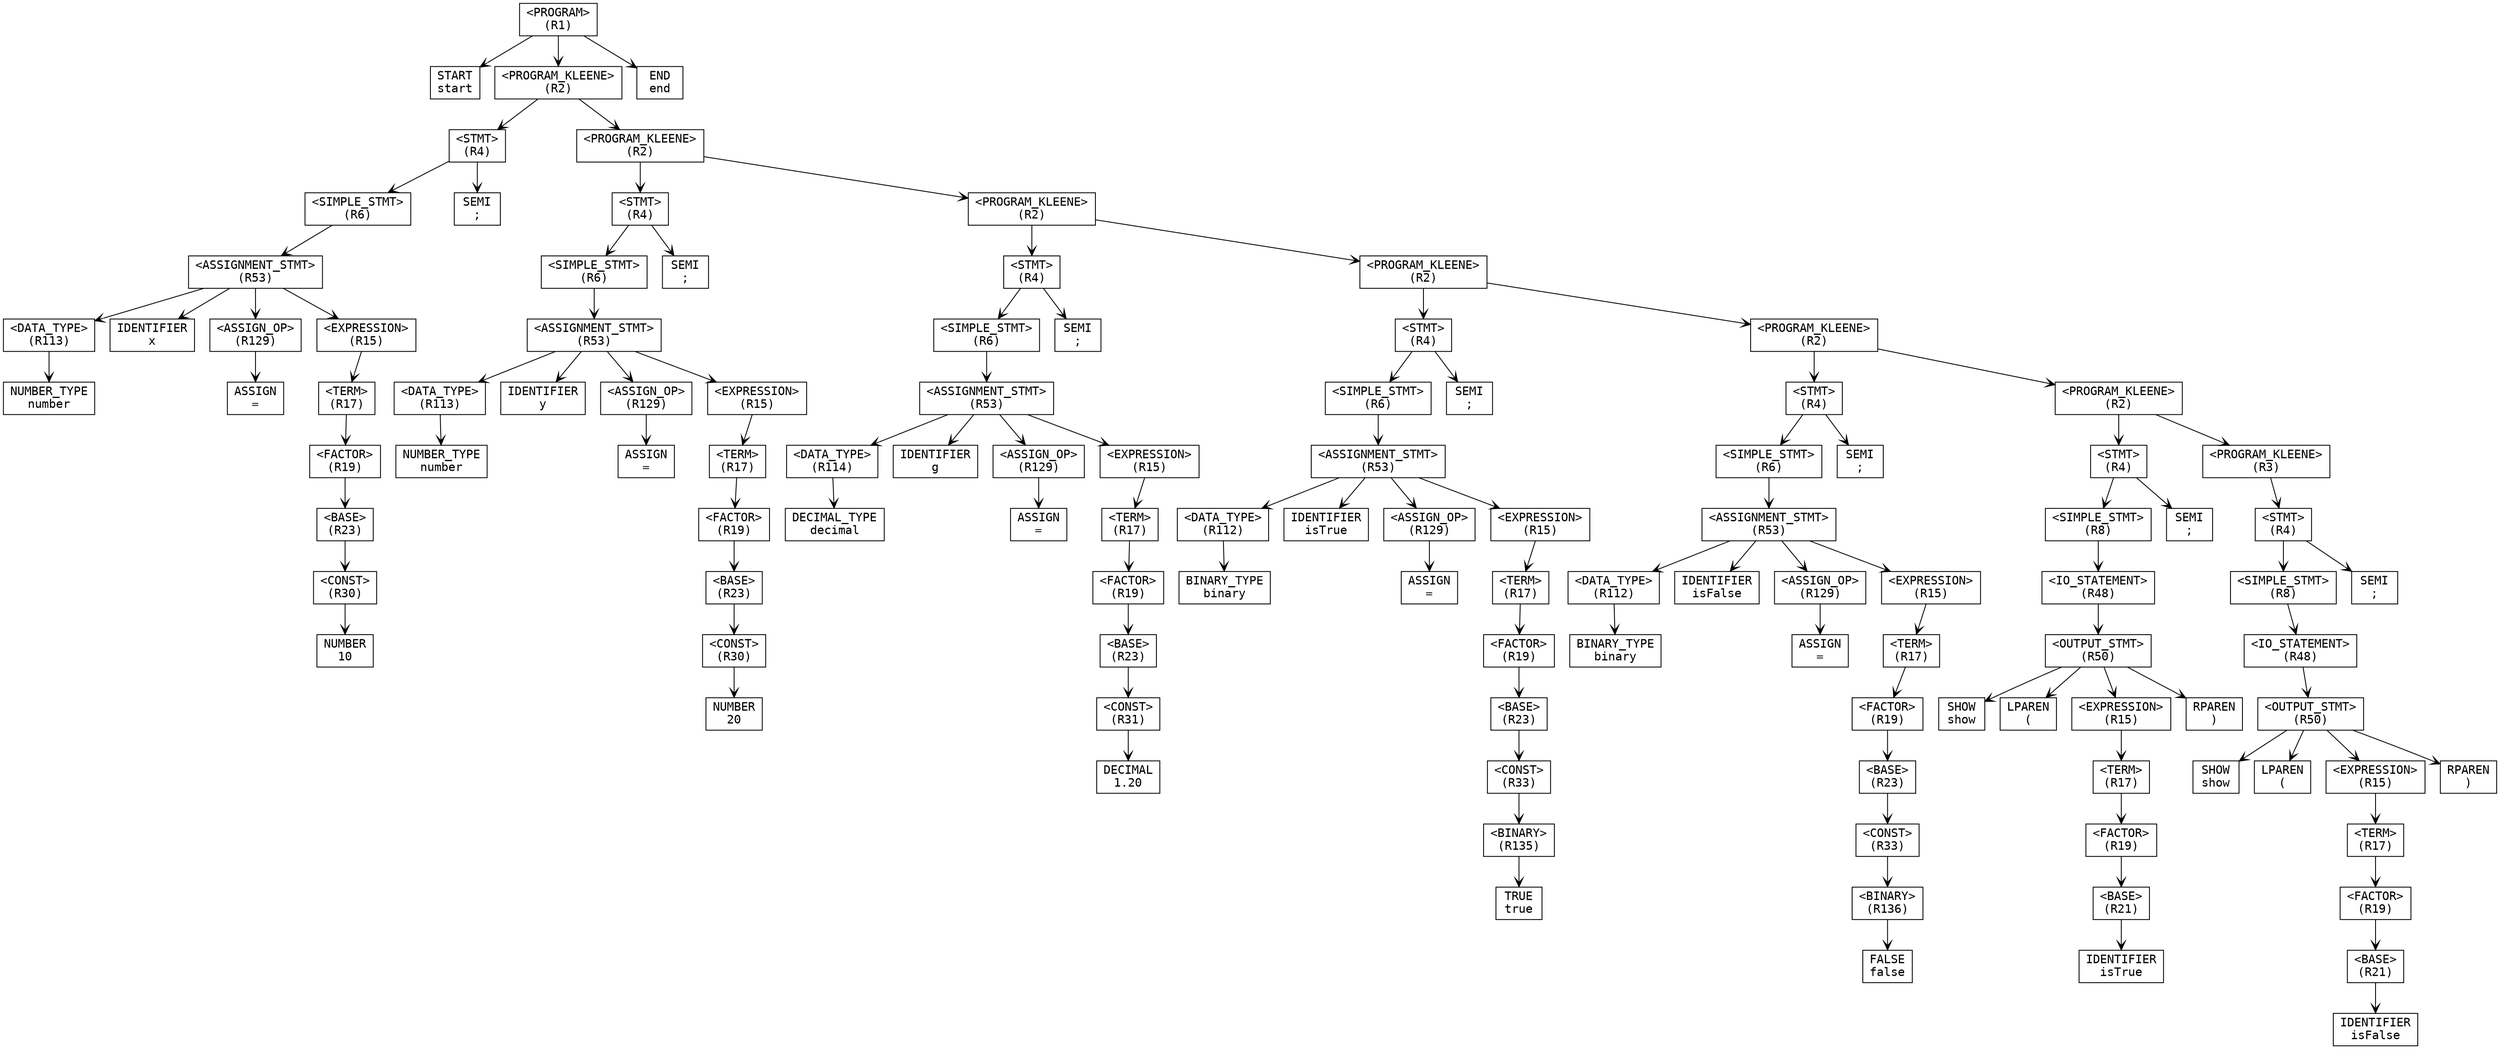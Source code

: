 digraph ParseTree {
  node [shape=box, fontname="Courier"];
  edge [arrowhead=vee];
  n256283896 [label="<PROGRAM>\n(R1)"];
  n1148973213 [label="START\nstart"];
  n256283896 -> n1148973213;
  n642355303 [label="<PROGRAM_KLEENE>\n(R2)"];
  n256359757 [label="<STMT>\n(R4)"];
  n472141776 [label="<SIMPLE_STMT>\n(R6)"];
  n130067409 [label="<ASSIGNMENT_STMT>\n(R53)"];
  n1835059686 [label="<DATA_TYPE>\n(R113)"];
  n1610595538 [label="NUMBER_TYPE\nnumber"];
  n1835059686 -> n1610595538;
  n130067409 -> n1835059686;
  n1637556786 [label="IDENTIFIER\nx"];
  n130067409 -> n1637556786;
  n1661441011 [label="<ASSIGN_OP>\n(R129)"];
  n138627468 [label="ASSIGN\n="];
  n1661441011 -> n138627468;
  n130067409 -> n1661441011;
  n720928122 [label="<EXPRESSION>\n(R15)"];
  n315248805 [label="<TERM>\n(R17)"];
  n1292747012 [label="<FACTOR>\n(R19)"];
  n1594945024 [label="<BASE>\n(R23)"];
  n912939829 [label="<CONST>\n(R30)"];
  n1986357797 [label="NUMBER\n10"];
  n912939829 -> n1986357797;
  n1594945024 -> n912939829;
  n1292747012 -> n1594945024;
  n315248805 -> n1292747012;
  n720928122 -> n315248805;
  n130067409 -> n720928122;
  n472141776 -> n130067409;
  n256359757 -> n472141776;
  n1430487052 [label="SEMI\n;"];
  n256359757 -> n1430487052;
  n642355303 -> n256359757;
  n234554442 [label="<PROGRAM_KLEENE>\n(R2)"];
  n1764513075 [label="<STMT>\n(R4)"];
  n876953201 [label="<SIMPLE_STMT>\n(R6)"];
  n2102364949 [label="<ASSIGNMENT_STMT>\n(R53)"];
  n683874722 [label="<DATA_TYPE>\n(R113)"];
  n600654916 [label="NUMBER_TYPE\nnumber"];
  n683874722 -> n600654916;
  n2102364949 -> n683874722;
  n1055277306 [label="IDENTIFIER\ny"];
  n2102364949 -> n1055277306;
  n1064330000 [label="<ASSIGN_OP>\n(R129)"];
  n265184085 [label="ASSIGN\n="];
  n1064330000 -> n265184085;
  n2102364949 -> n1064330000;
  n1181284748 [label="<EXPRESSION>\n(R15)"];
  n1241878571 [label="<TERM>\n(R17)"];
  n1993413272 [label="<FACTOR>\n(R19)"];
  n184095708 [label="<BASE>\n(R23)"];
  n198979478 [label="<CONST>\n(R30)"];
  n1832808974 [label="NUMBER\n20"];
  n198979478 -> n1832808974;
  n184095708 -> n198979478;
  n1993413272 -> n184095708;
  n1241878571 -> n1993413272;
  n1181284748 -> n1241878571;
  n2102364949 -> n1181284748;
  n876953201 -> n2102364949;
  n1764513075 -> n876953201;
  n319158499 [label="SEMI\n;"];
  n1764513075 -> n319158499;
  n234554442 -> n1764513075;
  n1369472684 [label="<PROGRAM_KLEENE>\n(R2)"];
  n996821905 [label="<STMT>\n(R4)"];
  n635101424 [label="<SIMPLE_STMT>\n(R6)"];
  n430229064 [label="<ASSIGNMENT_STMT>\n(R53)"];
  n1269014222 [label="<DATA_TYPE>\n(R114)"];
  n586969832 [label="DECIMAL_TYPE\ndecimal"];
  n1269014222 -> n586969832;
  n430229064 -> n1269014222;
  n1356061479 [label="IDENTIFIER\ng"];
  n430229064 -> n1356061479;
  n1878704627 [label="<ASSIGN_OP>\n(R129)"];
  n947414828 [label="ASSIGN\n="];
  n1878704627 -> n947414828;
  n430229064 -> n1878704627;
  n2035431929 [label="<EXPRESSION>\n(R15)"];
  n932634391 [label="<TERM>\n(R17)"];
  n240805199 [label="<FACTOR>\n(R19)"];
  n1977627311 [label="<BASE>\n(R23)"];
  n496324635 [label="<CONST>\n(R31)"];
  n486165209 [label="DECIMAL\n1.20"];
  n496324635 -> n486165209;
  n1977627311 -> n496324635;
  n240805199 -> n1977627311;
  n932634391 -> n240805199;
  n2035431929 -> n932634391;
  n430229064 -> n2035431929;
  n635101424 -> n430229064;
  n996821905 -> n635101424;
  n1104622612 [label="SEMI\n;"];
  n996821905 -> n1104622612;
  n1369472684 -> n996821905;
  n903222219 [label="<PROGRAM_KLEENE>\n(R2)"];
  n49584354 [label="<STMT>\n(R4)"];
  n1276552935 [label="<SIMPLE_STMT>\n(R6)"];
  n874077413 [label="<ASSIGNMENT_STMT>\n(R53)"];
  n827607526 [label="<DATA_TYPE>\n(R112)"];
  n390194342 [label="BINARY_TYPE\nbinary"];
  n827607526 -> n390194342;
  n874077413 -> n827607526;
  n1847150903 [label="IDENTIFIER\nisTrue"];
  n874077413 -> n1847150903;
  n278519397 [label="<ASSIGN_OP>\n(R129)"];
  n59879145 [label="ASSIGN\n="];
  n278519397 -> n59879145;
  n874077413 -> n278519397;
  n460132073 [label="<EXPRESSION>\n(R15)"];
  n1058647106 [label="<TERM>\n(R17)"];
  n1630353202 [label="<FACTOR>\n(R19)"];
  n1875196696 [label="<BASE>\n(R23)"];
  n481061455 [label="<CONST>\n(R33)"];
  n1847963172 [label="<BINARY>\n(R135)"];
  n1723433077 [label="TRUE\ntrue"];
  n1847963172 -> n1723433077;
  n481061455 -> n1847963172;
  n1875196696 -> n481061455;
  n1630353202 -> n1875196696;
  n1058647106 -> n1630353202;
  n460132073 -> n1058647106;
  n874077413 -> n460132073;
  n1276552935 -> n874077413;
  n49584354 -> n1276552935;
  n551713345 [label="SEMI\n;"];
  n49584354 -> n551713345;
  n903222219 -> n49584354;
  n1600356864 [label="<PROGRAM_KLEENE>\n(R2)"];
  n485770054 [label="<STMT>\n(R4)"];
  n912577157 [label="<SIMPLE_STMT>\n(R6)"];
  n99063418 [label="<ASSIGNMENT_STMT>\n(R53)"];
  n1180137284 [label="<DATA_TYPE>\n(R112)"];
  n2013782715 [label="BINARY_TYPE\nbinary"];
  n1180137284 -> n2013782715;
  n99063418 -> n1180137284;
  n1760032708 [label="IDENTIFIER\nisFalse"];
  n99063418 -> n1760032708;
  n1359673572 [label="<ASSIGN_OP>\n(R129)"];
  n739920086 [label="ASSIGN\n="];
  n1359673572 -> n739920086;
  n99063418 -> n1359673572;
  n1808758228 [label="<EXPRESSION>\n(R15)"];
  n1010955966 [label="<TERM>\n(R17)"];
  n982184970 [label="<FACTOR>\n(R19)"];
  n1151879029 [label="<BASE>\n(R23)"];
  n1423567841 [label="<CONST>\n(R33)"];
  n1738408898 [label="<BINARY>\n(R136)"];
  n173638047 [label="FALSE\nfalse"];
  n1738408898 -> n173638047;
  n1423567841 -> n1738408898;
  n1151879029 -> n1423567841;
  n982184970 -> n1151879029;
  n1010955966 -> n982184970;
  n1808758228 -> n1010955966;
  n99063418 -> n1808758228;
  n912577157 -> n99063418;
  n485770054 -> n912577157;
  n206367822 [label="SEMI\n;"];
  n485770054 -> n206367822;
  n1600356864 -> n485770054;
  n399608005 [label="<PROGRAM_KLEENE>\n(R2)"];
  n12982766 [label="<STMT>\n(R4)"];
  n1188373776 [label="<SIMPLE_STMT>\n(R8)"];
  n764448536 [label="<IO_STATEMENT>\n(R48)"];
  n916237775 [label="<OUTPUT_STMT>\n(R50)"];
  n103140251 [label="SHOW\nshow"];
  n916237775 -> n103140251;
  n1773634538 [label="LPAREN\n("];
  n916237775 -> n1773634538;
  n1081489803 [label="<EXPRESSION>\n(R15)"];
  n324470431 [label="<TERM>\n(R17)"];
  n998665853 [label="<FACTOR>\n(R19)"];
  n1853555252 [label="<BASE>\n(R21)"];
  n531678225 [label="IDENTIFIER\nisTrue"];
  n1853555252 -> n531678225;
  n998665853 -> n1853555252;
  n324470431 -> n998665853;
  n1081489803 -> n324470431;
  n916237775 -> n1081489803;
  n880298630 [label="RPAREN\n)"];
  n916237775 -> n880298630;
  n764448536 -> n916237775;
  n1188373776 -> n764448536;
  n12982766 -> n1188373776;
  n1006977010 [label="SEMI\n;"];
  n12982766 -> n1006977010;
  n399608005 -> n12982766;
  n173662436 [label="<PROGRAM_KLEENE>\n(R3)"];
  n332410354 [label="<STMT>\n(R4)"];
  n1695181172 [label="<SIMPLE_STMT>\n(R8)"];
  n1885679752 [label="<IO_STATEMENT>\n(R48)"];
  n897495200 [label="<OUTPUT_STMT>\n(R50)"];
  n668181568 [label="SHOW\nshow"];
  n897495200 -> n668181568;
  n295974919 [label="LPAREN\n("];
  n897495200 -> n295974919;
  n1218231243 [label="<EXPRESSION>\n(R15)"];
  n136837576 [label="<TERM>\n(R17)"];
  n854371624 [label="<FACTOR>\n(R19)"];
  n37277554 [label="<BASE>\n(R21)"];
  n802651677 [label="IDENTIFIER\nisFalse"];
  n37277554 -> n802651677;
  n854371624 -> n37277554;
  n136837576 -> n854371624;
  n1218231243 -> n136837576;
  n897495200 -> n1218231243;
  n403254166 [label="RPAREN\n)"];
  n897495200 -> n403254166;
  n1885679752 -> n897495200;
  n1695181172 -> n1885679752;
  n332410354 -> n1695181172;
  n1339768914 [label="SEMI\n;"];
  n332410354 -> n1339768914;
  n173662436 -> n332410354;
  n399608005 -> n173662436;
  n1600356864 -> n399608005;
  n903222219 -> n1600356864;
  n1369472684 -> n903222219;
  n234554442 -> n1369472684;
  n642355303 -> n234554442;
  n256283896 -> n642355303;
  n198989188 [label="END\nend"];
  n256283896 -> n198989188;
}